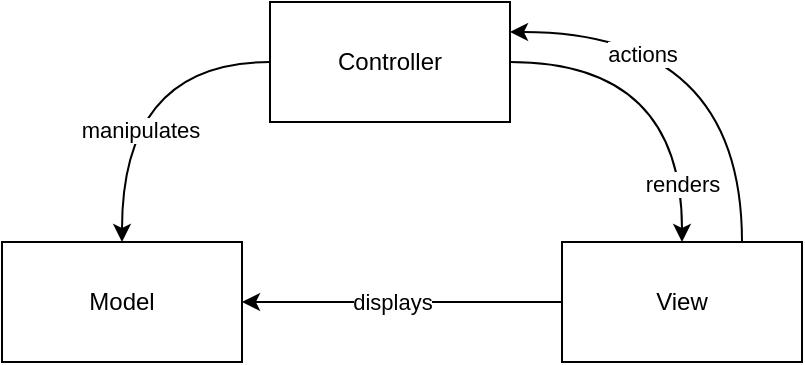 <mxfile type="device" version="13.0.4"><diagram id="TMGP1VYP4EsWfyqlQT91" name="Page-1"><mxGraphModel grid="1" dx="865" dy="478" gridSize="10" guides="1" tooltips="1" connect="1" arrows="1" fold="1" page="1" pageScale="1" pageWidth="827" pageHeight="1169" math="0" shadow="0"><root><mxCell id="0"/><mxCell id="1" parent="0"/><mxCell id="DYSRu2LdI7SMDgAL-EfU-4" parent="1" style="edgeStyle=orthogonalEdgeStyle;curved=1;rounded=0;orthogonalLoop=1;jettySize=auto;html=1;exitX=0;exitY=0.5;exitDx=0;exitDy=0;entryX=0.5;entryY=0;entryDx=0;entryDy=0;" edge="1" source="DYSRu2LdI7SMDgAL-EfU-1" target="DYSRu2LdI7SMDgAL-EfU-2"><mxGeometry as="geometry" relative="1"/></mxCell><mxCell id="DYSRu2LdI7SMDgAL-EfU-6" value="manipulates" parent="DYSRu2LdI7SMDgAL-EfU-4" style="edgeLabel;html=1;align=center;verticalAlign=middle;resizable=0;points=[];" vertex="1" connectable="0"><mxGeometry as="geometry" relative="1" x="0.32" y="9"><mxPoint as="offset"/></mxGeometry></mxCell><mxCell id="DYSRu2LdI7SMDgAL-EfU-5" parent="1" style="edgeStyle=orthogonalEdgeStyle;curved=1;rounded=0;orthogonalLoop=1;jettySize=auto;html=1;exitX=1;exitY=0.5;exitDx=0;exitDy=0;entryX=0.5;entryY=0;entryDx=0;entryDy=0;" edge="1" source="DYSRu2LdI7SMDgAL-EfU-1" target="DYSRu2LdI7SMDgAL-EfU-3"><mxGeometry as="geometry" relative="1"/></mxCell><mxCell id="DYSRu2LdI7SMDgAL-EfU-7" value="renders" parent="DYSRu2LdI7SMDgAL-EfU-5" style="edgeLabel;html=1;align=center;verticalAlign=middle;resizable=0;points=[];" vertex="1" connectable="0"><mxGeometry as="geometry" relative="1" x="0.666"><mxPoint as="offset"/></mxGeometry></mxCell><mxCell id="DYSRu2LdI7SMDgAL-EfU-1" value="Controller" parent="1" style="rounded=0;whiteSpace=wrap;html=1;" vertex="1"><mxGeometry as="geometry" x="354" y="160" width="120" height="60"/></mxCell><mxCell id="DYSRu2LdI7SMDgAL-EfU-2" value="Model" parent="1" style="rounded=0;whiteSpace=wrap;html=1;" vertex="1"><mxGeometry as="geometry" x="220" y="280" width="120" height="60"/></mxCell><mxCell id="DYSRu2LdI7SMDgAL-EfU-8" parent="1" style="edgeStyle=orthogonalEdgeStyle;curved=1;rounded=0;orthogonalLoop=1;jettySize=auto;html=1;exitX=0.75;exitY=0;exitDx=0;exitDy=0;entryX=1;entryY=0.25;entryDx=0;entryDy=0;" edge="1" source="DYSRu2LdI7SMDgAL-EfU-3" target="DYSRu2LdI7SMDgAL-EfU-1"><mxGeometry as="geometry" relative="1"/></mxCell><mxCell id="DYSRu2LdI7SMDgAL-EfU-9" value="actions" parent="DYSRu2LdI7SMDgAL-EfU-8" style="edgeLabel;html=1;align=center;verticalAlign=middle;resizable=0;points=[];" vertex="1" connectable="0"><mxGeometry as="geometry" relative="1" x="0.403" y="11"><mxPoint as="offset"/></mxGeometry></mxCell><mxCell id="DYSRu2LdI7SMDgAL-EfU-10" parent="1" style="edgeStyle=orthogonalEdgeStyle;curved=1;rounded=0;orthogonalLoop=1;jettySize=auto;html=1;exitX=0;exitY=0.5;exitDx=0;exitDy=0;entryX=1;entryY=0.5;entryDx=0;entryDy=0;" edge="1" source="DYSRu2LdI7SMDgAL-EfU-3" target="DYSRu2LdI7SMDgAL-EfU-2"><mxGeometry as="geometry" relative="1"/></mxCell><mxCell id="DYSRu2LdI7SMDgAL-EfU-11" value="displays" parent="DYSRu2LdI7SMDgAL-EfU-10" style="edgeLabel;html=1;align=center;verticalAlign=middle;resizable=0;points=[];" vertex="1" connectable="0"><mxGeometry as="geometry" relative="1" x="-0.13" y="1"><mxPoint as="offset" x="-16" y="-1"/></mxGeometry></mxCell><mxCell id="DYSRu2LdI7SMDgAL-EfU-3" value="View" parent="1" style="rounded=0;whiteSpace=wrap;html=1;" vertex="1"><mxGeometry as="geometry" x="500" y="280" width="120" height="60"/></mxCell></root></mxGraphModel></diagram></mxfile>
